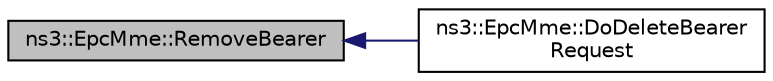 digraph "ns3::EpcMme::RemoveBearer"
{
  edge [fontname="Helvetica",fontsize="10",labelfontname="Helvetica",labelfontsize="10"];
  node [fontname="Helvetica",fontsize="10",shape=record];
  rankdir="LR";
  Node1 [label="ns3::EpcMme::RemoveBearer",height=0.2,width=0.4,color="black", fillcolor="grey75", style="filled", fontcolor="black"];
  Node1 -> Node2 [dir="back",color="midnightblue",fontsize="10",style="solid"];
  Node2 [label="ns3::EpcMme::DoDeleteBearer\lRequest",height=0.2,width=0.4,color="black", fillcolor="white", style="filled",URL="$dc/d2d/classns3_1_1EpcMme.html#ae2d4e0ec43a0f8b1c2a0d148194df018"];
}
